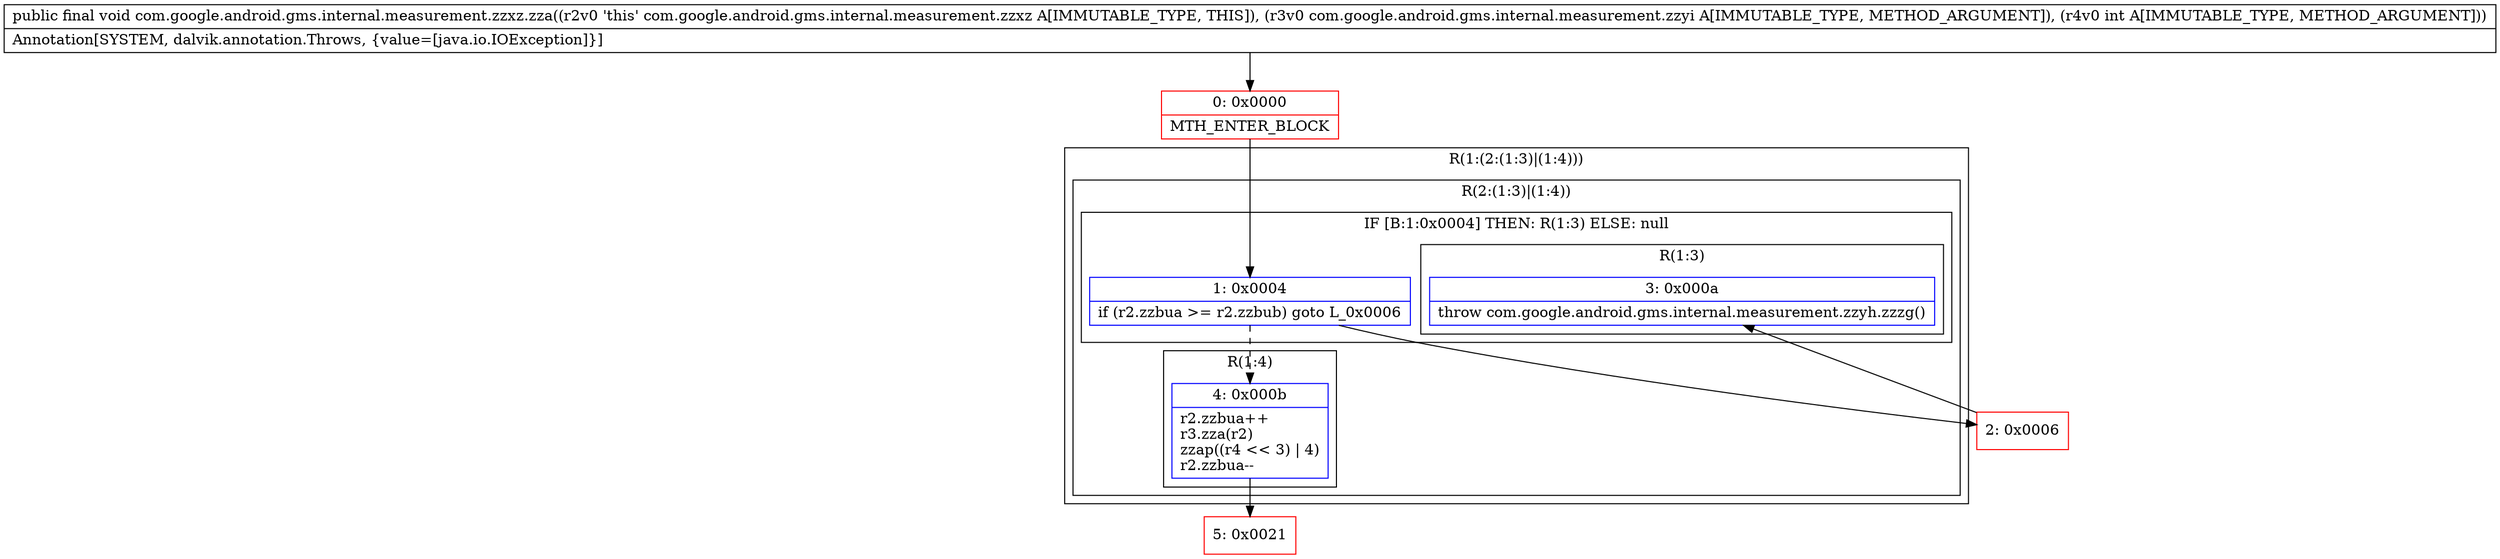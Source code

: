 digraph "CFG forcom.google.android.gms.internal.measurement.zzxz.zza(Lcom\/google\/android\/gms\/internal\/measurement\/zzyi;I)V" {
subgraph cluster_Region_2052492358 {
label = "R(1:(2:(1:3)|(1:4)))";
node [shape=record,color=blue];
subgraph cluster_Region_1199534526 {
label = "R(2:(1:3)|(1:4))";
node [shape=record,color=blue];
subgraph cluster_IfRegion_787260260 {
label = "IF [B:1:0x0004] THEN: R(1:3) ELSE: null";
node [shape=record,color=blue];
Node_1 [shape=record,label="{1\:\ 0x0004|if (r2.zzbua \>= r2.zzbub) goto L_0x0006\l}"];
subgraph cluster_Region_1105720 {
label = "R(1:3)";
node [shape=record,color=blue];
Node_3 [shape=record,label="{3\:\ 0x000a|throw com.google.android.gms.internal.measurement.zzyh.zzzg()\l}"];
}
}
subgraph cluster_Region_1323980736 {
label = "R(1:4)";
node [shape=record,color=blue];
Node_4 [shape=record,label="{4\:\ 0x000b|r2.zzbua++\lr3.zza(r2)\lzzap((r4 \<\< 3) \| 4)\lr2.zzbua\-\-\l}"];
}
}
}
Node_0 [shape=record,color=red,label="{0\:\ 0x0000|MTH_ENTER_BLOCK\l}"];
Node_2 [shape=record,color=red,label="{2\:\ 0x0006}"];
Node_5 [shape=record,color=red,label="{5\:\ 0x0021}"];
MethodNode[shape=record,label="{public final void com.google.android.gms.internal.measurement.zzxz.zza((r2v0 'this' com.google.android.gms.internal.measurement.zzxz A[IMMUTABLE_TYPE, THIS]), (r3v0 com.google.android.gms.internal.measurement.zzyi A[IMMUTABLE_TYPE, METHOD_ARGUMENT]), (r4v0 int A[IMMUTABLE_TYPE, METHOD_ARGUMENT]))  | Annotation[SYSTEM, dalvik.annotation.Throws, \{value=[java.io.IOException]\}]\l}"];
MethodNode -> Node_0;
Node_1 -> Node_2;
Node_1 -> Node_4[style=dashed];
Node_4 -> Node_5;
Node_0 -> Node_1;
Node_2 -> Node_3;
}

